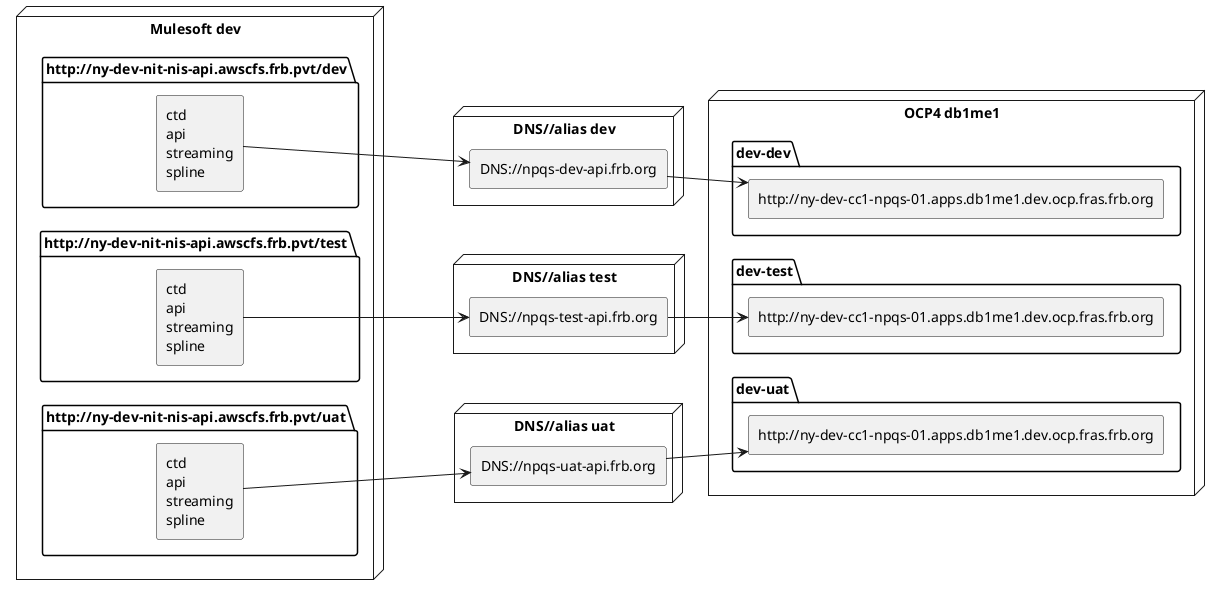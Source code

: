 @startuml

skinparam ComponentStyle rectangle
left to right direction
set namespaceSeparator none

node "Mulesoft dev" {
    
    package "http://ny-dev-nit-nis-api.awscfs.frb.pvt/dev" {
        [ctd\napi\nstreaming\nspline] as assetdev
    
    }
 
    package "http://ny-dev-nit-nis-api.awscfs.frb.pvt/test" {
        [ctd\napi\nstreaming\nspline] as assettest
    
        'assetdev -[hidden]-- assettest
    }

    package "http://ny-dev-nit-nis-api.awscfs.frb.pvt/uat" {
        [ctd\napi\nstreaming\nspline] as assetuat
    
        'assetdev -[hidden]-- assettest
    }
    'assetdev --> assettest
}
'left to right direction

node "DNS//alias dev" {
    [DNS://npqs-dev-api.frb.org] as aliasdev
}

node "DNS//alias test" {
    [DNS://npqs-test-api.frb.org] as aliastest
}
node "DNS//alias uat" {
    [DNS://npqs-uat-api.frb.org] as aliasuat
}


'OCP4 -dev

node "OCP4 db1me1" {
    
    package "dev-dev" {
        [http://ny-dev-cc1-npqs-01.apps.db1me1.dev.ocp.fras.frb.org] as ablaydevdev
    
    }
 
    package "dev-test" {
        [http://ny-dev-cc1-npqs-01.apps.db1me1.dev.ocp.fras.frb.org] as ablaydevtest
    
    }

    package "dev-uat" {
        [http://ny-dev-cc1-npqs-01.apps.db1me1.dev.ocp.fras.frb.org] as ablaydevuat
    
    
    }
    
}

assetdev --> aliasdev
assettest --> aliastest
assetuat --> aliasuat
aliasdev --> ablaydevdev
aliastest --> ablaydevtest
aliasuat --> ablaydevuat

@enduml